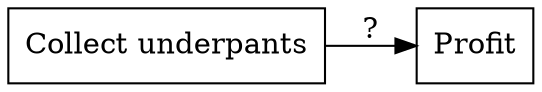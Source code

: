 digraph {
graph [rankdir=LR, bgcolor=transparent];
node [shape=box, fillcolor=white, style=filled];
1 [label="Collect underpants"];
3 [label=Profit];
1 -> 3 [label="?"];
}